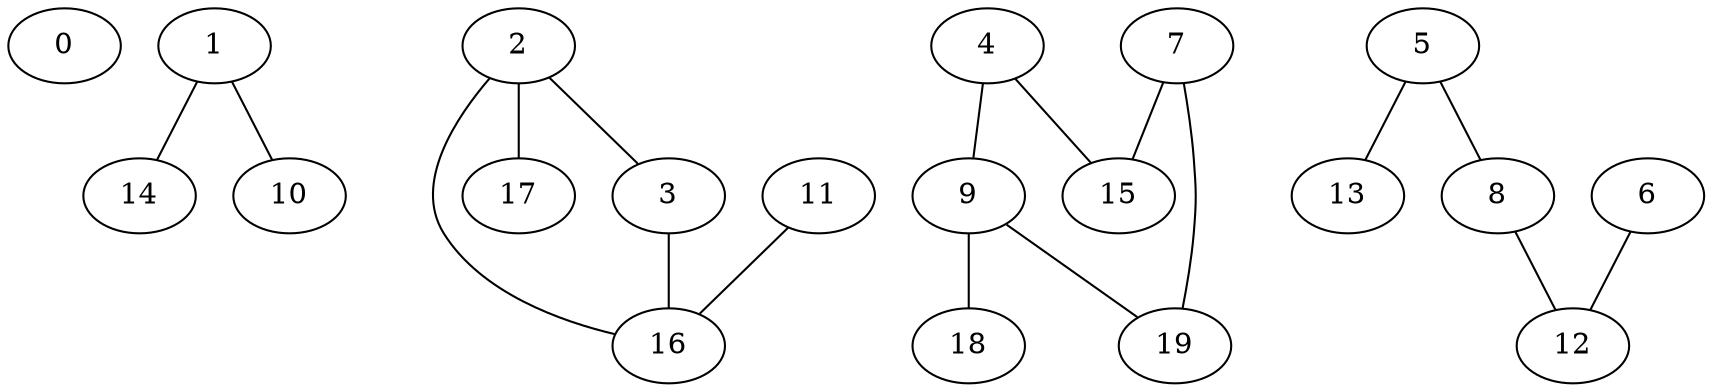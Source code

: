 strict graph  {
	0;
	1 -- 14;
	1 -- 10;
	2 -- 16;
	2 -- 17;
	2 -- 3;
	3 -- 16;
	4 -- 15;
	4 -- 9;
	5 -- 13;
	5 -- 8;
	6 -- 12;
	7 -- 15;
	7 -- 19;
	8 -- 12;
	9 -- 18;
	9 -- 19;
	11 -- 16;
}
